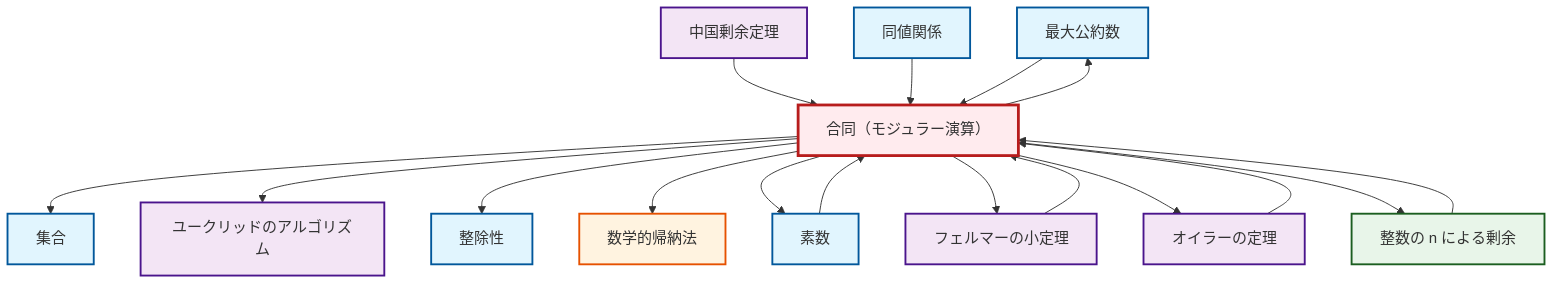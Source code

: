 graph TD
    classDef definition fill:#e1f5fe,stroke:#01579b,stroke-width:2px
    classDef theorem fill:#f3e5f5,stroke:#4a148c,stroke-width:2px
    classDef axiom fill:#fff3e0,stroke:#e65100,stroke-width:2px
    classDef example fill:#e8f5e9,stroke:#1b5e20,stroke-width:2px
    classDef current fill:#ffebee,stroke:#b71c1c,stroke-width:3px
    def-gcd["最大公約数"]:::definition
    def-prime["素数"]:::definition
    def-set["集合"]:::definition
    def-divisibility["整除性"]:::definition
    thm-chinese-remainder["中国剰余定理"]:::theorem
    thm-euclidean-algorithm["ユークリッドのアルゴリズム"]:::theorem
    thm-fermat-little["フェルマーの小定理"]:::theorem
    def-congruence["合同（モジュラー演算）"]:::definition
    ex-quotient-integers-mod-n["整数の n による剰余"]:::example
    ax-induction["数学的帰納法"]:::axiom
    def-equivalence-relation["同値関係"]:::definition
    thm-euler["オイラーの定理"]:::theorem
    def-congruence --> def-set
    def-congruence --> thm-euclidean-algorithm
    thm-chinese-remainder --> def-congruence
    thm-fermat-little --> def-congruence
    def-congruence --> def-gcd
    thm-euler --> def-congruence
    ex-quotient-integers-mod-n --> def-congruence
    def-prime --> def-congruence
    def-equivalence-relation --> def-congruence
    def-congruence --> def-divisibility
    def-congruence --> ax-induction
    def-congruence --> def-prime
    def-congruence --> thm-fermat-little
    def-congruence --> thm-euler
    def-gcd --> def-congruence
    def-congruence --> ex-quotient-integers-mod-n
    class def-congruence current